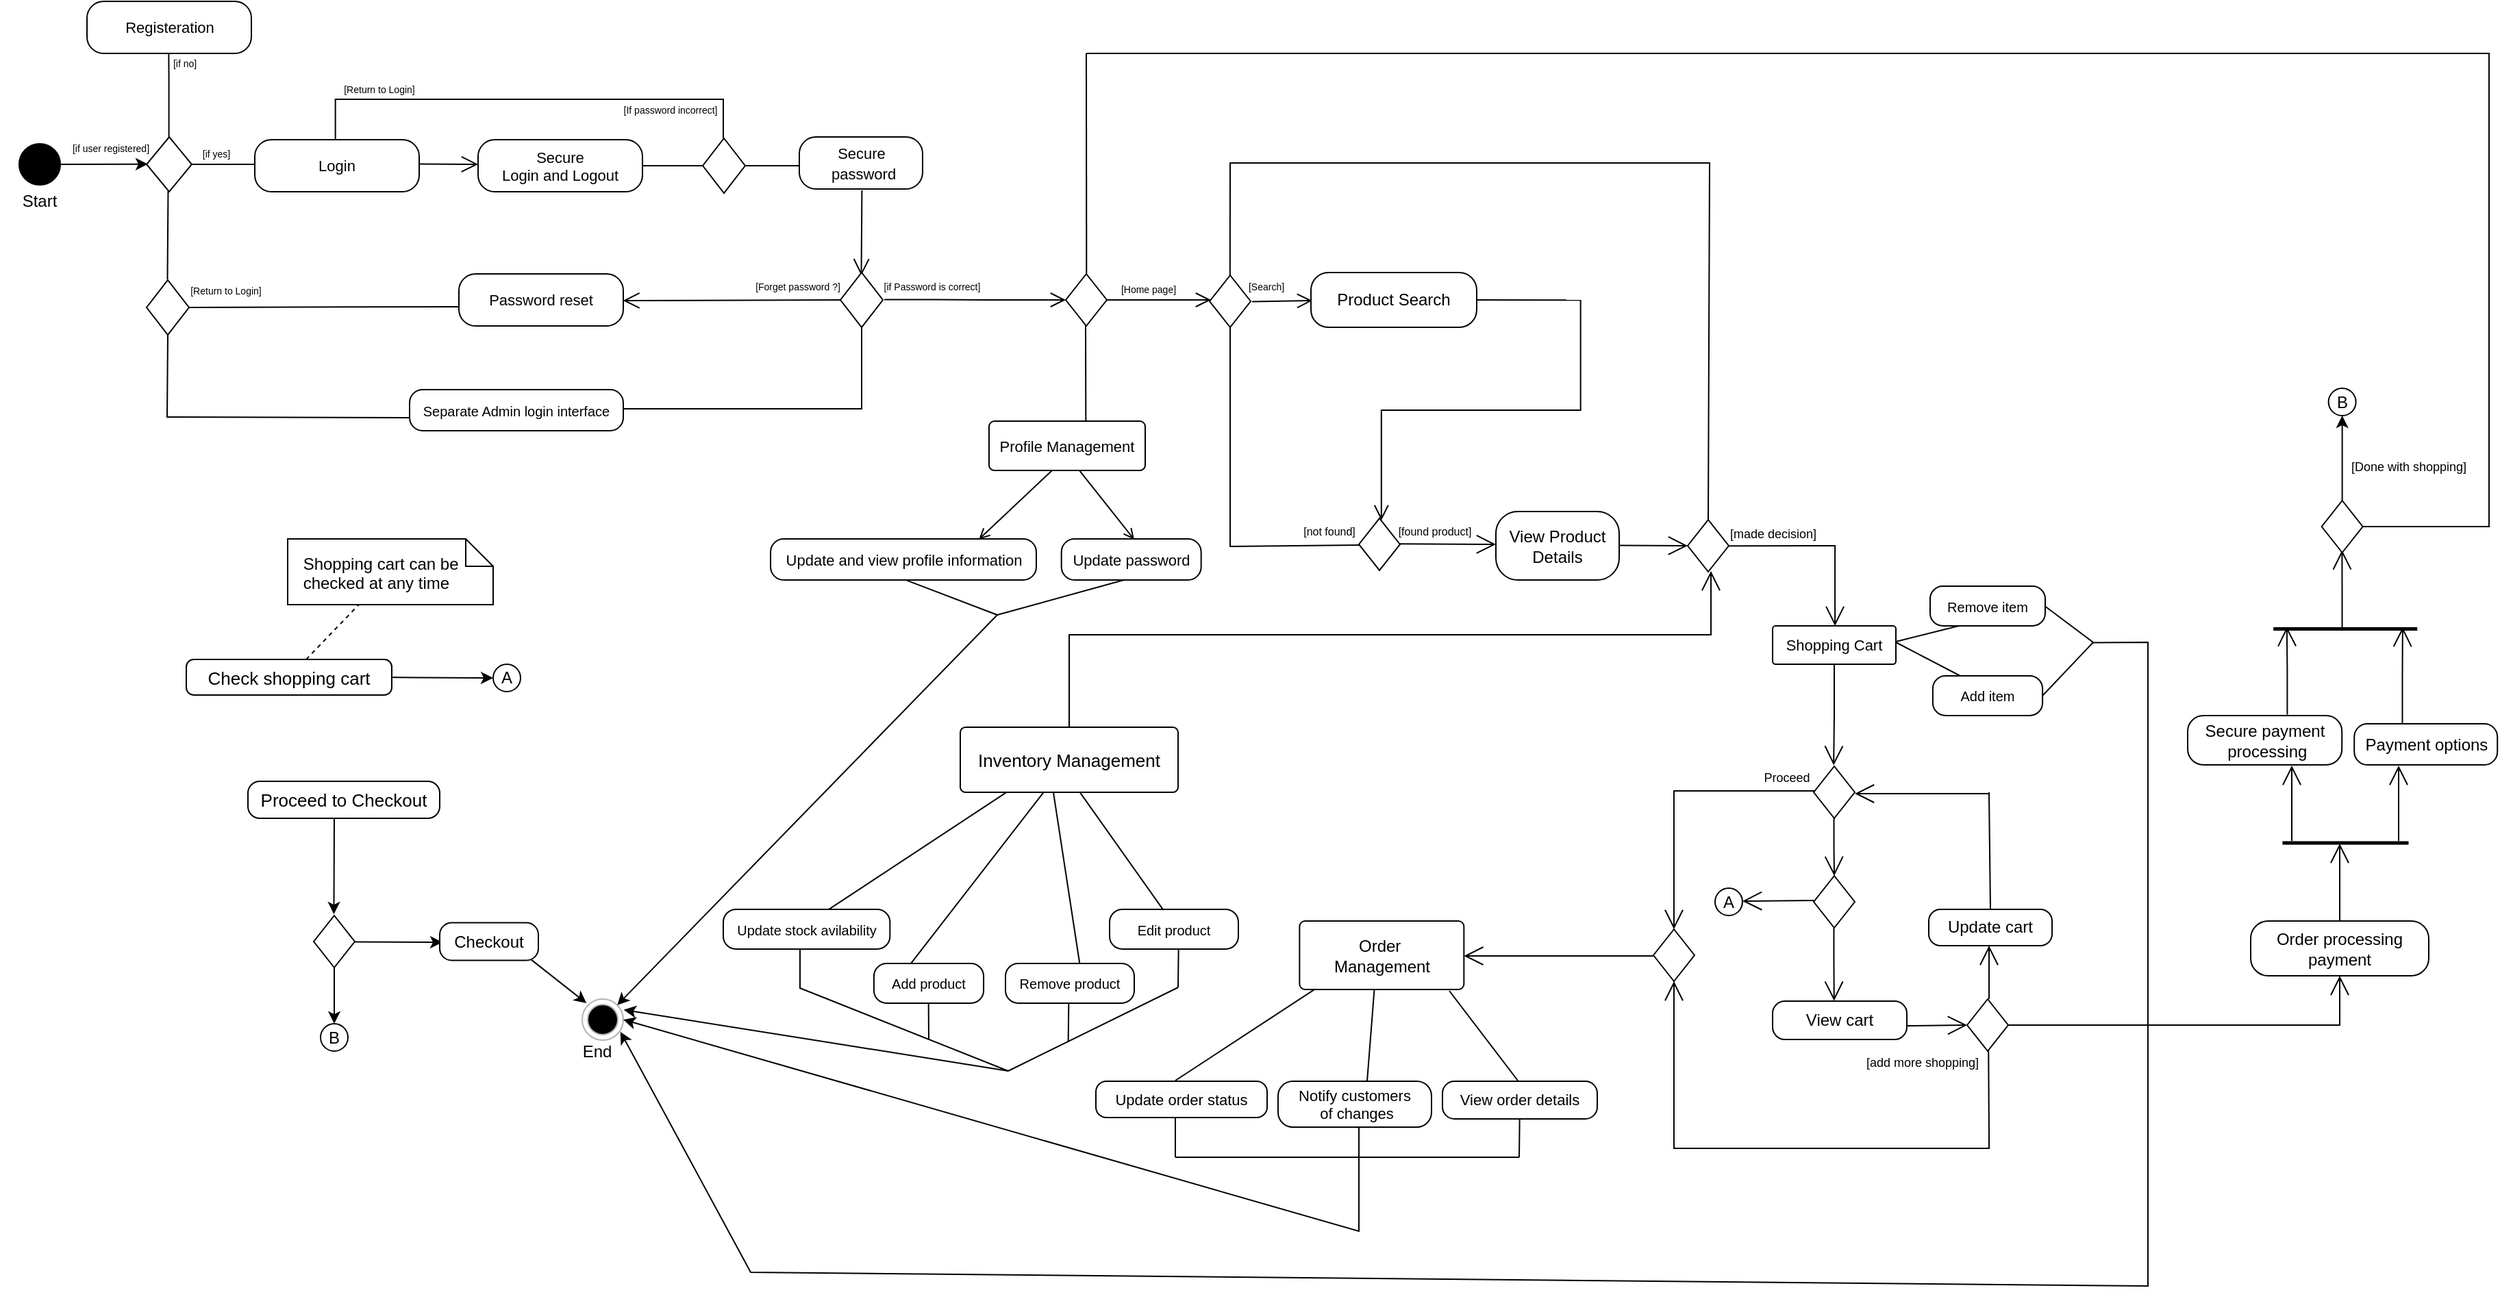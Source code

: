 <mxfile version="24.7.17">
  <diagram name="Page-1" id="H2YJt5V8o-H7i_xh--k0">
    <mxGraphModel dx="3406" dy="1286" grid="1" gridSize="10" guides="1" tooltips="1" connect="1" arrows="1" fold="1" page="0" pageScale="1" pageWidth="850" pageHeight="1100" math="0" shadow="0">
      <root>
        <mxCell id="0" />
        <mxCell id="1" parent="0" />
        <mxCell id="GWZe_AKXVVsgh4Q6ZviH-2" value="" style="edgeStyle=elbowEdgeStyle;html=1;elbow=vertical;verticalAlign=bottom;endArrow=none;rounded=0;labelBackgroundColor=none;endSize=12;endFill=0;entryX=0.015;entryY=0.498;entryDx=0;entryDy=0;entryPerimeter=0;" parent="1" target="GWZe_AKXVVsgh4Q6ZviH-1" edge="1">
          <mxGeometry x="0.981" y="104" relative="1" as="geometry">
            <mxPoint x="-425" y="163" as="targetPoint" />
            <mxPoint x="-469" y="163" as="sourcePoint" />
            <mxPoint x="-14" y="-52" as="offset" />
            <Array as="points">
              <mxPoint x="-449" y="162" />
            </Array>
          </mxGeometry>
        </mxCell>
        <mxCell id="c17SYyF0Zs9dSF2ZK7In-27" value="" style="edgeStyle=elbowEdgeStyle;html=1;elbow=horizontal;verticalAlign=bottom;endArrow=none;rounded=0;labelBackgroundColor=none;endSize=12;endFill=0;" parent="1" edge="1">
          <mxGeometry x="-0.336" y="2" relative="1" as="geometry">
            <mxPoint x="-145.42" y="278" as="targetPoint" />
            <mxPoint x="-145.34" y="350" as="sourcePoint" />
            <mxPoint as="offset" />
            <Array as="points" />
          </mxGeometry>
        </mxCell>
        <mxCell id="c17SYyF0Zs9dSF2ZK7In-15" value="" style="endArrow=none;html=1;rounded=0;" parent="1" edge="1">
          <mxGeometry width="50" height="50" relative="1" as="geometry">
            <mxPoint x="-815.26" y="180.5" as="sourcePoint" />
            <mxPoint x="-815.26" y="245.5" as="targetPoint" />
            <Array as="points">
              <mxPoint x="-815.76" y="245" />
            </Array>
          </mxGeometry>
        </mxCell>
        <mxCell id="c17SYyF0Zs9dSF2ZK7In-10" value="" style="edgeStyle=elbowEdgeStyle;html=1;elbow=horizontal;align=right;verticalAlign=bottom;endArrow=none;rounded=0;labelBackgroundColor=none;startArrow=none;startSize=12;startFill=0;entryX=1;entryY=0.5;entryDx=0;entryDy=0;" parent="1" edge="1">
          <mxGeometry relative="1" as="geometry">
            <mxPoint x="-505" y="339.5" as="targetPoint" />
            <mxPoint x="-309" y="278" as="sourcePoint" />
            <Array as="points">
              <mxPoint x="-309" y="361.5" />
            </Array>
          </mxGeometry>
        </mxCell>
        <mxCell id="bY9uumYXsHetjOn1w0_e-433" value="" style="endArrow=classic;html=1;rounded=0;entryX=0.254;entryY=0.342;entryDx=0;entryDy=0;entryPerimeter=0;" parent="1" edge="1">
          <mxGeometry width="50" height="50" relative="1" as="geometry">
            <mxPoint x="-894" y="161" as="sourcePoint" />
            <mxPoint x="-829.996" y="160.83" as="targetPoint" />
          </mxGeometry>
        </mxCell>
        <mxCell id="bY9uumYXsHetjOn1w0_e-1" value="" style="ellipse;whiteSpace=wrap;html=1;aspect=fixed;strokeColor=default;fillColor=#000000;" parent="1" vertex="1">
          <mxGeometry x="-924" y="146" width="30" height="30" as="geometry" />
        </mxCell>
        <mxCell id="bY9uumYXsHetjOn1w0_e-440" value="&lt;font style=&quot;font-size: 11px;&quot;&gt;Secure&lt;/font&gt;&lt;div style=&quot;font-size: 11px;&quot;&gt;&lt;font style=&quot;font-size: 11px;&quot;&gt;Login and Logout&lt;/font&gt;&lt;/div&gt;" style="rounded=1;whiteSpace=wrap;html=1;arcSize=32;" parent="1" vertex="1">
          <mxGeometry x="-589" y="143" width="120" height="38" as="geometry" />
        </mxCell>
        <mxCell id="bY9uumYXsHetjOn1w0_e-443" value="" style="edgeStyle=elbowEdgeStyle;html=1;elbow=horizontal;verticalAlign=bottom;endArrow=open;rounded=0;labelBackgroundColor=none;endSize=9;endFill=0;" parent="1" edge="1">
          <mxGeometry x="-0.286" y="2" relative="1" as="geometry">
            <mxPoint x="-160" y="260" as="targetPoint" />
            <mxPoint x="-220" y="260" as="sourcePoint" />
            <mxPoint as="offset" />
          </mxGeometry>
        </mxCell>
        <mxCell id="bY9uumYXsHetjOn1w0_e-455" value="&lt;font style=&quot;font-size: 7px;&quot;&gt;[Home page]&lt;/font&gt;" style="edgeStyle=elbowEdgeStyle;html=1;elbow=horizontal;verticalAlign=bottom;endArrow=open;rounded=0;labelBackgroundColor=none;endSize=9;endFill=0;exitX=1;exitY=0.5;exitDx=0;exitDy=0;" parent="1" source="bY9uumYXsHetjOn1w0_e-453" edge="1">
          <mxGeometry x="-0.21" relative="1" as="geometry">
            <mxPoint x="-54" y="260" as="targetPoint" />
            <mxPoint x="-124" y="260" as="sourcePoint" />
            <mxPoint as="offset" />
          </mxGeometry>
        </mxCell>
        <mxCell id="bY9uumYXsHetjOn1w0_e-456" value="&lt;font style=&quot;font-size: 7px;&quot;&gt;[Forget password ?]&lt;/font&gt;" style="text;html=1;align=center;verticalAlign=middle;whiteSpace=wrap;rounded=0;" parent="1" vertex="1">
          <mxGeometry x="-392" y="243" width="73" height="12" as="geometry" />
        </mxCell>
        <mxCell id="bY9uumYXsHetjOn1w0_e-463" value="" style="endArrow=none;html=1;rounded=0;exitX=0.492;exitY=0.054;exitDx=0;exitDy=0;exitPerimeter=0;endFill=0;startArrow=open;startFill=0;startSize=10;" parent="1" source="c17SYyF0Zs9dSF2ZK7In-5" edge="1">
          <mxGeometry width="50" height="50" relative="1" as="geometry">
            <mxPoint x="-309.22" y="237.5" as="sourcePoint" />
            <mxPoint x="-308.79" y="180" as="targetPoint" />
            <Array as="points" />
          </mxGeometry>
        </mxCell>
        <mxCell id="bY9uumYXsHetjOn1w0_e-445" value="&lt;font style=&quot;font-size: 11px;&quot;&gt;Profile Management&lt;/font&gt;" style="rounded=1;whiteSpace=wrap;html=1;arcSize=11;" parent="1" vertex="1">
          <mxGeometry x="-216" y="348.53" width="114" height="36" as="geometry" />
        </mxCell>
        <mxCell id="bY9uumYXsHetjOn1w0_e-468" value="" style="edgeStyle=elbowEdgeStyle;html=1;elbow=vertical;verticalAlign=bottom;endArrow=open;rounded=0;labelBackgroundColor=none;endSize=9;" parent="1" edge="1">
          <mxGeometry x="-0.144" relative="1" as="geometry">
            <mxPoint x="20" y="260" as="targetPoint" />
            <mxPoint x="-24" y="261.22" as="sourcePoint" />
            <mxPoint as="offset" />
          </mxGeometry>
        </mxCell>
        <mxCell id="bY9uumYXsHetjOn1w0_e-469" value="&lt;font style=&quot;font-size: 8px;&quot;&gt;[found product]&lt;/font&gt;" style="text;html=1;align=center;verticalAlign=middle;resizable=1;points=[];autosize=1;strokeColor=none;fillColor=none;movable=1;rotatable=1;deletable=1;editable=1;locked=0;connectable=1;" parent="1" vertex="1">
          <mxGeometry x="80" y="418" width="58" height="19.47" as="geometry" />
        </mxCell>
        <mxCell id="bY9uumYXsHetjOn1w0_e-470" value="" style="edgeStyle=elbowEdgeStyle;html=1;elbow=horizontal;align=right;verticalAlign=bottom;endArrow=none;rounded=0;labelBackgroundColor=none;startArrow=none;startSize=12;startFill=0;entryX=1;entryY=0.5;entryDx=0;entryDy=0;" parent="1" target="c17SYyF0Zs9dSF2ZK7In-69" edge="1">
          <mxGeometry relative="1" as="geometry">
            <mxPoint x="929" y="680" as="targetPoint" />
            <mxPoint x="-145" y="80" as="sourcePoint" />
            <Array as="points">
              <mxPoint x="879" y="310" />
            </Array>
          </mxGeometry>
        </mxCell>
        <mxCell id="bY9uumYXsHetjOn1w0_e-472" value="&lt;font style=&quot;font-size: 8px;&quot;&gt;[not found]&lt;/font&gt;" style="text;html=1;align=center;verticalAlign=middle;resizable=0;points=[];autosize=1;strokeColor=none;fillColor=none;" parent="1" vertex="1">
          <mxGeometry x="2" y="412.73" width="60" height="30" as="geometry" />
        </mxCell>
        <mxCell id="bY9uumYXsHetjOn1w0_e-476" value="" style="endArrow=none;html=1;rounded=0;entryX=0.5;entryY=0;entryDx=0;entryDy=0;" parent="1" target="bY9uumYXsHetjOn1w0_e-486" edge="1">
          <mxGeometry width="50" height="50" relative="1" as="geometry">
            <mxPoint x="-40.09" y="244.0" as="sourcePoint" />
            <mxPoint x="310" y="410" as="targetPoint" />
            <Array as="points">
              <mxPoint x="-40" y="160" />
              <mxPoint x="130" y="160" />
              <mxPoint x="310" y="160" />
            </Array>
          </mxGeometry>
        </mxCell>
        <mxCell id="bY9uumYXsHetjOn1w0_e-477" value="" style="shape=rhombus;html=1;verticalLabelPosition=bottom;verticalAlignment=top;" parent="1" vertex="1">
          <mxGeometry x="54" y="419.47" width="30" height="38" as="geometry" />
        </mxCell>
        <mxCell id="bY9uumYXsHetjOn1w0_e-478" value="" style="edgeStyle=elbowEdgeStyle;html=1;elbow=vertical;verticalAlign=bottom;endArrow=open;rounded=0;labelBackgroundColor=none;endSize=12;entryX=0;entryY=0.5;entryDx=0;entryDy=0;" parent="1" edge="1">
          <mxGeometry x="-0.144" relative="1" as="geometry">
            <mxPoint x="154" y="438.47" as="targetPoint" />
            <mxPoint x="84" y="438.18" as="sourcePoint" />
            <mxPoint as="offset" />
          </mxGeometry>
        </mxCell>
        <mxCell id="bY9uumYXsHetjOn1w0_e-479" value="View Product&lt;div&gt;Details&lt;/div&gt;" style="rounded=1;whiteSpace=wrap;html=1;arcSize=32;" parent="1" vertex="1">
          <mxGeometry x="154" y="414.5" width="90" height="50" as="geometry" />
        </mxCell>
        <mxCell id="bY9uumYXsHetjOn1w0_e-486" value="" style="shape=rhombus;html=1;verticalLabelPosition=bottom;verticalAlignment=top;" parent="1" vertex="1">
          <mxGeometry x="294" y="420.5" width="30" height="38" as="geometry" />
        </mxCell>
        <mxCell id="bY9uumYXsHetjOn1w0_e-487" value="" style="edgeStyle=elbowEdgeStyle;html=1;elbow=vertical;verticalAlign=bottom;endArrow=open;rounded=0;labelBackgroundColor=none;endSize=12;entryX=0;entryY=0.5;entryDx=0;entryDy=0;" parent="1" target="bY9uumYXsHetjOn1w0_e-486" edge="1">
          <mxGeometry x="-0.144" relative="1" as="geometry">
            <mxPoint x="314" y="439.54" as="targetPoint" />
            <mxPoint x="244" y="439.25" as="sourcePoint" />
            <mxPoint as="offset" />
          </mxGeometry>
        </mxCell>
        <mxCell id="bY9uumYXsHetjOn1w0_e-488" value="&lt;font style=&quot;font-size: 9px;&quot;&gt;[made d&lt;span style=&quot;background-color: initial;&quot;&gt;ecision]&lt;/span&gt;&lt;/font&gt;" style="text;html=1;align=center;verticalAlign=middle;resizable=0;points=[];autosize=1;strokeColor=none;fillColor=none;strokeWidth=2;" parent="1" vertex="1">
          <mxGeometry x="311" y="414.5" width="90" height="30" as="geometry" />
        </mxCell>
        <mxCell id="bY9uumYXsHetjOn1w0_e-489" value="" style="edgeStyle=elbowEdgeStyle;html=1;elbow=vertical;verticalAlign=bottom;endArrow=open;rounded=0;labelBackgroundColor=none;endSize=12;entryX=0.395;entryY=-0.031;entryDx=0;entryDy=0;entryPerimeter=0;" parent="1" edge="1">
          <mxGeometry x="-0.144" relative="1" as="geometry">
            <mxPoint x="401.55" y="497.95" as="targetPoint" />
            <mxPoint x="384" y="439.5" as="sourcePoint" />
            <mxPoint as="offset" />
            <Array as="points">
              <mxPoint x="426" y="439.5" />
            </Array>
          </mxGeometry>
        </mxCell>
        <mxCell id="bY9uumYXsHetjOn1w0_e-490" value="&lt;div style=&quot;font-size: 11px;&quot;&gt;&lt;font style=&quot;font-size: 11px;&quot;&gt;Shopping Cart&lt;/font&gt;&lt;/div&gt;" style="rounded=1;whiteSpace=wrap;html=1;arcSize=8;" parent="1" vertex="1">
          <mxGeometry x="356" y="498" width="90" height="28" as="geometry" />
        </mxCell>
        <mxCell id="bY9uumYXsHetjOn1w0_e-492" value="" style="endArrow=none;html=1;rounded=0;" parent="1" edge="1">
          <mxGeometry width="50" height="50" relative="1" as="geometry">
            <mxPoint x="324" y="439.58" as="sourcePoint" />
            <mxPoint x="384" y="439.5" as="targetPoint" />
          </mxGeometry>
        </mxCell>
        <mxCell id="bY9uumYXsHetjOn1w0_e-494" value="" style="edgeStyle=elbowEdgeStyle;html=1;elbow=vertical;verticalAlign=bottom;endArrow=open;rounded=0;labelBackgroundColor=none;endSize=12;entryX=0;entryY=0.5;entryDx=0;entryDy=0;exitX=0.5;exitY=1;exitDx=0;exitDy=0;" parent="1" source="bY9uumYXsHetjOn1w0_e-490" edge="1">
          <mxGeometry x="-0.144" relative="1" as="geometry">
            <mxPoint x="400.58" y="599.79" as="targetPoint" />
            <mxPoint x="400.58" y="549.5" as="sourcePoint" />
            <mxPoint as="offset" />
          </mxGeometry>
        </mxCell>
        <mxCell id="bY9uumYXsHetjOn1w0_e-496" value="" style="edgeStyle=elbowEdgeStyle;html=1;elbow=vertical;verticalAlign=bottom;endArrow=open;rounded=0;labelBackgroundColor=none;endSize=12;" parent="1" edge="1">
          <mxGeometry x="-0.144" relative="1" as="geometry">
            <mxPoint x="416" y="619.71" as="targetPoint" />
            <mxPoint x="514" y="619.5" as="sourcePoint" />
            <mxPoint as="offset" />
            <Array as="points">
              <mxPoint x="494" y="620.5" />
            </Array>
          </mxGeometry>
        </mxCell>
        <mxCell id="bY9uumYXsHetjOn1w0_e-497" value="" style="endArrow=none;html=1;rounded=0;entryX=0.5;entryY=0;entryDx=0;entryDy=0;" parent="1" target="bY9uumYXsHetjOn1w0_e-500" edge="1">
          <mxGeometry width="50" height="50" relative="1" as="geometry">
            <mxPoint x="514" y="620.5" as="sourcePoint" />
            <mxPoint x="474" y="662.5" as="targetPoint" />
          </mxGeometry>
        </mxCell>
        <mxCell id="bY9uumYXsHetjOn1w0_e-498" value="" style="edgeStyle=elbowEdgeStyle;html=1;elbow=vertical;verticalAlign=bottom;endArrow=open;rounded=0;labelBackgroundColor=none;endSize=12;exitX=0.877;exitY=0.956;exitDx=0;exitDy=0;exitPerimeter=0;" parent="1" source="bY9uumYXsHetjOn1w0_e-499" edge="1">
          <mxGeometry x="-0.144" relative="1" as="geometry">
            <mxPoint x="284" y="719.5" as="targetPoint" />
            <mxPoint x="366" y="618.5" as="sourcePoint" />
            <mxPoint as="offset" />
            <Array as="points">
              <mxPoint x="286" y="618.5" />
            </Array>
          </mxGeometry>
        </mxCell>
        <mxCell id="bY9uumYXsHetjOn1w0_e-499" value="&lt;font style=&quot;font-size: 9px;&quot;&gt;Proceed&lt;/font&gt;" style="text;html=1;align=center;verticalAlign=middle;resizable=0;points=[];autosize=1;strokeColor=none;fillColor=none;strokeWidth=2;" parent="1" vertex="1">
          <mxGeometry x="336" y="592.5" width="60" height="30" as="geometry" />
        </mxCell>
        <mxCell id="bY9uumYXsHetjOn1w0_e-500" value="&lt;font style=&quot;font-size: 12px;&quot;&gt;Update&lt;/font&gt;&lt;span style=&quot;background-color: initial;&quot;&gt;&amp;nbsp;cart&lt;/span&gt;" style="rounded=1;whiteSpace=wrap;html=1;arcSize=32;" parent="1" vertex="1">
          <mxGeometry x="470" y="705" width="90" height="26.5" as="geometry" />
        </mxCell>
        <mxCell id="bY9uumYXsHetjOn1w0_e-501" value="" style="edgeStyle=elbowEdgeStyle;html=1;elbow=vertical;verticalAlign=bottom;endArrow=open;rounded=0;labelBackgroundColor=none;endSize=12;" parent="1" edge="1">
          <mxGeometry x="-0.144" relative="1" as="geometry">
            <mxPoint x="401" y="680.5" as="targetPoint" />
            <mxPoint x="400.76" y="638.5" as="sourcePoint" />
            <mxPoint as="offset" />
          </mxGeometry>
        </mxCell>
        <mxCell id="bY9uumYXsHetjOn1w0_e-503" value="" style="shape=rhombus;html=1;verticalLabelPosition=bottom;verticalAlignment=top;" parent="1" vertex="1">
          <mxGeometry x="386" y="680.5" width="30" height="38" as="geometry" />
        </mxCell>
        <mxCell id="bY9uumYXsHetjOn1w0_e-504" value="" style="shape=rhombus;html=1;verticalLabelPosition=bottom;verticalAlignment=top;" parent="1" vertex="1">
          <mxGeometry x="269" y="719.5" width="30" height="38" as="geometry" />
        </mxCell>
        <mxCell id="bY9uumYXsHetjOn1w0_e-507" value="" style="edgeStyle=elbowEdgeStyle;html=1;elbow=vertical;verticalAlign=bottom;endArrow=open;rounded=0;labelBackgroundColor=none;endSize=12;" parent="1" edge="1">
          <mxGeometry x="-0.144" relative="1" as="geometry">
            <mxPoint x="234" y="738.5" as="targetPoint" />
            <mxPoint x="233.937" y="738.382" as="sourcePoint" />
            <mxPoint as="offset" />
            <Array as="points" />
          </mxGeometry>
        </mxCell>
        <mxCell id="bY9uumYXsHetjOn1w0_e-511" value="" style="edgeStyle=elbowEdgeStyle;html=1;elbow=vertical;verticalAlign=bottom;endArrow=open;rounded=0;labelBackgroundColor=none;endSize=12;entryX=1;entryY=0.5;entryDx=0;entryDy=0;" parent="1" target="bY9uumYXsHetjOn1w0_e-606" edge="1">
          <mxGeometry x="-0.144" relative="1" as="geometry">
            <mxPoint x="141" y="739.5" as="targetPoint" />
            <mxPoint x="269" y="738" as="sourcePoint" />
            <mxPoint as="offset" />
            <Array as="points">
              <mxPoint x="249" y="739" />
            </Array>
          </mxGeometry>
        </mxCell>
        <mxCell id="bY9uumYXsHetjOn1w0_e-512" value="" style="edgeStyle=elbowEdgeStyle;html=1;elbow=vertical;verticalAlign=bottom;endArrow=open;rounded=0;labelBackgroundColor=none;endSize=12;" parent="1" edge="1">
          <mxGeometry x="-0.144" relative="1" as="geometry">
            <mxPoint x="514.0" y="731.5" as="targetPoint" />
            <mxPoint x="514" y="770.5" as="sourcePoint" />
            <mxPoint as="offset" />
            <Array as="points" />
          </mxGeometry>
        </mxCell>
        <mxCell id="bY9uumYXsHetjOn1w0_e-513" value="" style="shape=rhombus;html=1;verticalLabelPosition=bottom;verticalAlignment=top;" parent="1" vertex="1">
          <mxGeometry x="498" y="770.5" width="30" height="38" as="geometry" />
        </mxCell>
        <mxCell id="bY9uumYXsHetjOn1w0_e-514" value="" style="endArrow=none;html=1;rounded=0;" parent="1" edge="1">
          <mxGeometry width="50" height="50" relative="1" as="geometry">
            <mxPoint x="514" y="870.5" as="sourcePoint" />
            <mxPoint x="513.6" y="807.5" as="targetPoint" />
          </mxGeometry>
        </mxCell>
        <mxCell id="bY9uumYXsHetjOn1w0_e-515" value="" style="edgeStyle=elbowEdgeStyle;html=1;elbow=vertical;verticalAlign=bottom;endArrow=open;rounded=0;labelBackgroundColor=none;endSize=12;entryX=0.5;entryY=1;entryDx=0;entryDy=0;" parent="1" target="bY9uumYXsHetjOn1w0_e-504" edge="1">
          <mxGeometry x="-0.144" relative="1" as="geometry">
            <mxPoint x="282" y="769.5" as="targetPoint" />
            <mxPoint x="514" y="870.5" as="sourcePoint" />
            <mxPoint as="offset" />
            <Array as="points">
              <mxPoint x="382" y="879.5" />
            </Array>
          </mxGeometry>
        </mxCell>
        <mxCell id="bY9uumYXsHetjOn1w0_e-516" value="A" style="ellipse;whiteSpace=wrap;html=1;aspect=fixed;" parent="1" vertex="1">
          <mxGeometry x="314" y="689.5" width="20" height="20" as="geometry" />
        </mxCell>
        <mxCell id="bY9uumYXsHetjOn1w0_e-517" value="" style="edgeStyle=elbowEdgeStyle;html=1;elbow=vertical;verticalAlign=bottom;endArrow=open;rounded=0;labelBackgroundColor=none;endSize=12;entryX=0.458;entryY=-0.009;entryDx=0;entryDy=0;entryPerimeter=0;" parent="1" target="bY9uumYXsHetjOn1w0_e-518" edge="1">
          <mxGeometry x="-0.144" relative="1" as="geometry">
            <mxPoint x="401" y="765.5" as="targetPoint" />
            <mxPoint x="400.73" y="718.5" as="sourcePoint" />
            <mxPoint as="offset" />
            <Array as="points" />
          </mxGeometry>
        </mxCell>
        <mxCell id="bY9uumYXsHetjOn1w0_e-518" value="View&amp;nbsp;&lt;span style=&quot;background-color: initial;&quot;&gt;cart&lt;/span&gt;" style="rounded=1;whiteSpace=wrap;html=1;arcSize=32;" parent="1" vertex="1">
          <mxGeometry x="356" y="772" width="98" height="28" as="geometry" />
        </mxCell>
        <mxCell id="bY9uumYXsHetjOn1w0_e-519" value="" style="edgeStyle=elbowEdgeStyle;html=1;elbow=vertical;verticalAlign=bottom;endArrow=open;rounded=0;labelBackgroundColor=none;endSize=12;entryX=1;entryY=0.5;entryDx=0;entryDy=0;" parent="1" target="bY9uumYXsHetjOn1w0_e-516" edge="1">
          <mxGeometry x="-0.144" relative="1" as="geometry">
            <mxPoint x="342.19" y="700.5" as="targetPoint" />
            <mxPoint x="386" y="698.5" as="sourcePoint" />
            <mxPoint as="offset" />
            <Array as="points" />
          </mxGeometry>
        </mxCell>
        <mxCell id="bY9uumYXsHetjOn1w0_e-520" value="" style="edgeStyle=elbowEdgeStyle;html=1;elbow=vertical;verticalAlign=bottom;endArrow=open;rounded=0;labelBackgroundColor=none;endSize=12;exitX=1;exitY=0.75;exitDx=0;exitDy=0;" parent="1" edge="1">
          <mxGeometry x="-0.144" relative="1" as="geometry">
            <mxPoint x="498" y="788.95" as="targetPoint" />
            <mxPoint x="454" y="790.04" as="sourcePoint" />
            <mxPoint as="offset" />
            <Array as="points" />
          </mxGeometry>
        </mxCell>
        <mxCell id="bY9uumYXsHetjOn1w0_e-523" value="&lt;font style=&quot;font-size: 9px;&quot;&gt;[add more&amp;nbsp;&lt;span style=&quot;background-color: initial;&quot;&gt;shopping]&lt;/span&gt;&lt;/font&gt;" style="text;html=1;align=center;verticalAlign=middle;resizable=0;points=[];autosize=1;strokeColor=none;fillColor=none;strokeWidth=2;" parent="1" vertex="1">
          <mxGeometry x="410" y="800.5" width="110" height="30" as="geometry" />
        </mxCell>
        <mxCell id="bY9uumYXsHetjOn1w0_e-524" value="" style="edgeStyle=elbowEdgeStyle;html=1;elbow=vertical;verticalAlign=bottom;endArrow=open;rounded=0;labelBackgroundColor=none;endSize=12;entryX=0.5;entryY=1;entryDx=0;entryDy=0;exitX=1;exitY=0.5;exitDx=0;exitDy=0;" parent="1" source="bY9uumYXsHetjOn1w0_e-513" target="bY9uumYXsHetjOn1w0_e-539" edge="1">
          <mxGeometry x="-0.144" relative="1" as="geometry">
            <mxPoint x="673" y="860.5" as="targetPoint" />
            <mxPoint x="530" y="790" as="sourcePoint" />
            <mxPoint as="offset" />
            <Array as="points">
              <mxPoint x="627" y="789.5" />
            </Array>
          </mxGeometry>
        </mxCell>
        <mxCell id="bY9uumYXsHetjOn1w0_e-525" value="&lt;font style=&quot;font-size: 9px;&quot;&gt;[Done with&amp;nbsp;&lt;span style=&quot;background-color: initial;&quot;&gt;shopping]&lt;/span&gt;&lt;/font&gt;" style="text;html=1;align=center;verticalAlign=middle;resizable=0;points=[];autosize=1;strokeColor=none;fillColor=none;strokeWidth=2;" parent="1" vertex="1">
          <mxGeometry x="764.82" y="366" width="110" height="30" as="geometry" />
        </mxCell>
        <mxCell id="bY9uumYXsHetjOn1w0_e-529" value="&lt;font style=&quot;font-size: 7px;&quot;&gt;[Search]&lt;/font&gt;" style="text;html=1;align=center;verticalAlign=middle;resizable=0;points=[];autosize=1;strokeColor=none;fillColor=none;" parent="1" vertex="1">
          <mxGeometry x="-39.33" y="234" width="50" height="30" as="geometry" />
        </mxCell>
        <mxCell id="bY9uumYXsHetjOn1w0_e-537" value="&lt;font style=&quot;font-size: 7px;&quot;&gt;[If password incorrect]&lt;/font&gt;" style="text;html=1;align=center;verticalAlign=middle;whiteSpace=wrap;rounded=0;" parent="1" vertex="1">
          <mxGeometry x="-485" y="111" width="73" height="18" as="geometry" />
        </mxCell>
        <mxCell id="bY9uumYXsHetjOn1w0_e-539" value="Order processing payment" style="rounded=1;whiteSpace=wrap;html=1;arcSize=32;" parent="1" vertex="1">
          <mxGeometry x="705" y="713.5" width="130" height="40" as="geometry" />
        </mxCell>
        <mxCell id="bY9uumYXsHetjOn1w0_e-541" value="" style="edgeStyle=elbowEdgeStyle;html=1;elbow=vertical;verticalAlign=bottom;endArrow=open;rounded=0;labelBackgroundColor=none;endSize=12;exitX=0.5;exitY=0;exitDx=0;exitDy=0;" parent="1" source="bY9uumYXsHetjOn1w0_e-539" edge="1">
          <mxGeometry x="-0.144" relative="1" as="geometry">
            <mxPoint x="770" y="657" as="targetPoint" />
            <mxPoint x="770.52" y="630.5" as="sourcePoint" />
            <mxPoint as="offset" />
            <Array as="points" />
          </mxGeometry>
        </mxCell>
        <mxCell id="bY9uumYXsHetjOn1w0_e-546" value="" style="edgeStyle=elbowEdgeStyle;html=1;elbow=vertical;verticalAlign=bottom;endArrow=open;rounded=0;labelBackgroundColor=none;endSize=12;exitX=0.5;exitY=0;exitDx=0;exitDy=0;" parent="1" source="c17SYyF0Zs9dSF2ZK7In-38" edge="1">
          <mxGeometry x="-0.144" relative="1" as="geometry">
            <mxPoint x="311" y="458" as="targetPoint" />
            <mxPoint x="-120" y="590" as="sourcePoint" />
            <mxPoint as="offset" />
            <Array as="points">
              <mxPoint x="41" y="504.5" />
            </Array>
          </mxGeometry>
        </mxCell>
        <mxCell id="bY9uumYXsHetjOn1w0_e-552" value="" style="edgeStyle=elbowEdgeStyle;html=1;elbow=vertical;verticalAlign=bottom;endArrow=open;rounded=0;labelBackgroundColor=none;endSize=9;" parent="1" edge="1">
          <mxGeometry x="-0.144" relative="1" as="geometry">
            <mxPoint x="70.41" y="421" as="targetPoint" />
            <mxPoint x="215.83" y="260" as="sourcePoint" />
            <mxPoint as="offset" />
          </mxGeometry>
        </mxCell>
        <mxCell id="bY9uumYXsHetjOn1w0_e-554" value="Product&amp;nbsp;&lt;span style=&quot;background-color: initial;&quot;&gt;Search&lt;/span&gt;" style="rounded=1;whiteSpace=wrap;html=1;arcSize=32;" parent="1" vertex="1">
          <mxGeometry x="19" y="240" width="121" height="40" as="geometry" />
        </mxCell>
        <mxCell id="bY9uumYXsHetjOn1w0_e-555" value="" style="endArrow=none;html=1;rounded=0;exitX=1;exitY=0.5;exitDx=0;exitDy=0;" parent="1" source="bY9uumYXsHetjOn1w0_e-554" edge="1">
          <mxGeometry width="50" height="50" relative="1" as="geometry">
            <mxPoint x="146.0" y="260.17" as="sourcePoint" />
            <mxPoint x="216.0" y="260.17" as="targetPoint" />
            <Array as="points" />
          </mxGeometry>
        </mxCell>
        <mxCell id="bY9uumYXsHetjOn1w0_e-556" value="" style="endArrow=none;html=1;rounded=0;" parent="1" edge="1">
          <mxGeometry width="50" height="50" relative="1" as="geometry">
            <mxPoint x="-144.85" y="244.5" as="sourcePoint" />
            <mxPoint x="-145" y="80" as="targetPoint" />
            <Array as="points" />
          </mxGeometry>
        </mxCell>
        <mxCell id="bY9uumYXsHetjOn1w0_e-559" value="" style="endArrow=none;html=1;rounded=0;exitX=0.5;exitY=1;exitDx=0;exitDy=0;" parent="1" source="bY9uumYXsHetjOn1w0_e-466" edge="1">
          <mxGeometry width="50" height="50" relative="1" as="geometry">
            <mxPoint x="-40" y="350" as="sourcePoint" />
            <mxPoint x="54" y="439" as="targetPoint" />
            <Array as="points">
              <mxPoint x="-40" y="440" />
            </Array>
          </mxGeometry>
        </mxCell>
        <mxCell id="bY9uumYXsHetjOn1w0_e-580" value="" style="shape=rhombus;html=1;verticalLabelPosition=bottom;verticalAlignment=top;" parent="1" vertex="1">
          <mxGeometry x="-709" y="709.5" width="30" height="38" as="geometry" />
        </mxCell>
        <mxCell id="bY9uumYXsHetjOn1w0_e-582" value="" style="endArrow=classic;html=1;rounded=0;entryX=0.078;entryY=0.633;entryDx=0;entryDy=0;entryPerimeter=0;" parent="1" edge="1">
          <mxGeometry width="50" height="50" relative="1" as="geometry">
            <mxPoint x="-694" y="639" as="sourcePoint" />
            <mxPoint x="-694.27" y="708.53" as="targetPoint" />
          </mxGeometry>
        </mxCell>
        <mxCell id="bY9uumYXsHetjOn1w0_e-583" value="" style="endArrow=classic;html=1;rounded=0;exitX=1;exitY=0.5;exitDx=0;exitDy=0;exitPerimeter=0;" parent="1" edge="1">
          <mxGeometry width="50" height="50" relative="1" as="geometry">
            <mxPoint x="-679" y="728.7" as="sourcePoint" />
            <mxPoint x="-615" y="729.03" as="targetPoint" />
          </mxGeometry>
        </mxCell>
        <mxCell id="bY9uumYXsHetjOn1w0_e-584" value="Checkout" style="rounded=1;whiteSpace=wrap;html=1;arcSize=32;" parent="1" vertex="1">
          <mxGeometry x="-617" y="714.75" width="72" height="27.5" as="geometry" />
        </mxCell>
        <mxCell id="bY9uumYXsHetjOn1w0_e-588" value="" style="endArrow=classic;html=1;rounded=0;exitX=1;exitY=1;exitDx=0;exitDy=0;" parent="1" edge="1">
          <mxGeometry width="50" height="50" relative="1" as="geometry">
            <mxPoint x="-550.12" y="741.8" as="sourcePoint" />
            <mxPoint x="-509.886" y="773.496" as="targetPoint" />
          </mxGeometry>
        </mxCell>
        <mxCell id="bY9uumYXsHetjOn1w0_e-589" value="" style="ellipse;html=1;shape=endState;fillColor=#000000;strokeColor=#B3B3B3;" parent="1" vertex="1">
          <mxGeometry x="-513" y="770.5" width="30" height="30" as="geometry" />
        </mxCell>
        <mxCell id="bY9uumYXsHetjOn1w0_e-590" value="" style="endArrow=classic;html=1;rounded=0;exitX=0.5;exitY=1;exitDx=0;exitDy=0;" parent="1" source="bY9uumYXsHetjOn1w0_e-580" edge="1">
          <mxGeometry width="50" height="50" relative="1" as="geometry">
            <mxPoint x="-735" y="900.5" as="sourcePoint" />
            <mxPoint x="-694" y="788.5" as="targetPoint" />
          </mxGeometry>
        </mxCell>
        <mxCell id="bY9uumYXsHetjOn1w0_e-592" value="B" style="ellipse;whiteSpace=wrap;html=1;aspect=fixed;" parent="1" vertex="1">
          <mxGeometry x="-704" y="788.5" width="20" height="20" as="geometry" />
        </mxCell>
        <mxCell id="bY9uumYXsHetjOn1w0_e-595" style="edgeStyle=orthogonalEdgeStyle;rounded=0;orthogonalLoop=1;jettySize=auto;html=1;" parent="1" target="bY9uumYXsHetjOn1w0_e-596" edge="1">
          <mxGeometry relative="1" as="geometry">
            <mxPoint x="-582" y="540.74" as="targetPoint" />
            <mxPoint x="-692" y="535.24" as="sourcePoint" />
            <Array as="points" />
          </mxGeometry>
        </mxCell>
        <mxCell id="bY9uumYXsHetjOn1w0_e-593" value="&lt;font style=&quot;text-wrap: nowrap; font-size: 13px;&quot;&gt;Check&amp;nbsp;&lt;/font&gt;&lt;span style=&quot;font-size: 13px; text-wrap: nowrap; background-color: initial;&quot;&gt;shopping cart&lt;/span&gt;" style="rounded=1;whiteSpace=wrap;html=1;arcSize=21;" parent="1" vertex="1">
          <mxGeometry x="-802" y="522.5" width="150" height="26" as="geometry" />
        </mxCell>
        <mxCell id="bY9uumYXsHetjOn1w0_e-596" value="A" style="ellipse;whiteSpace=wrap;html=1;aspect=fixed;" parent="1" vertex="1">
          <mxGeometry x="-578" y="526" width="20" height="20" as="geometry" />
        </mxCell>
        <mxCell id="bY9uumYXsHetjOn1w0_e-598" value="" style="endArrow=none;dashed=1;html=1;rounded=0;" parent="1" source="bY9uumYXsHetjOn1w0_e-597" edge="1">
          <mxGeometry width="50" height="50" relative="1" as="geometry">
            <mxPoint x="-677" y="529" as="sourcePoint" />
            <mxPoint x="-702" y="474" as="targetPoint" />
          </mxGeometry>
        </mxCell>
        <mxCell id="bY9uumYXsHetjOn1w0_e-606" value="&lt;font style=&quot;font-size: 12px;&quot;&gt;Order&amp;nbsp;&lt;/font&gt;&lt;div&gt;&lt;font style=&quot;font-size: 12px;&quot;&gt;Management&lt;/font&gt;&lt;/div&gt;" style="rounded=1;whiteSpace=wrap;html=1;arcSize=8;" parent="1" vertex="1">
          <mxGeometry x="10.67" y="713.5" width="120" height="50" as="geometry" />
        </mxCell>
        <mxCell id="bY9uumYXsHetjOn1w0_e-611" value="" style="edgeStyle=elbowEdgeStyle;html=1;elbow=horizontal;verticalAlign=bottom;endArrow=none;rounded=0;labelBackgroundColor=none;endSize=12;endFill=0;" parent="1" edge="1">
          <mxGeometry x="-0.336" y="2" relative="1" as="geometry">
            <mxPoint x="-693" y="113.5" as="targetPoint" />
            <mxPoint x="-410" y="142" as="sourcePoint" />
            <mxPoint as="offset" />
            <Array as="points">
              <mxPoint x="-410" y="145" />
            </Array>
          </mxGeometry>
        </mxCell>
        <mxCell id="bY9uumYXsHetjOn1w0_e-623" value="" style="endArrow=none;dashed=1;html=1;rounded=0;" parent="1" source="bY9uumYXsHetjOn1w0_e-593" target="bY9uumYXsHetjOn1w0_e-597" edge="1">
          <mxGeometry width="50" height="50" relative="1" as="geometry">
            <mxPoint x="-702" y="513" as="sourcePoint" />
            <mxPoint x="-702" y="474" as="targetPoint" />
          </mxGeometry>
        </mxCell>
        <mxCell id="bY9uumYXsHetjOn1w0_e-597" value="" style="shape=note2;boundedLbl=1;whiteSpace=wrap;html=1;size=20;verticalAlign=top;align=center;" parent="1" vertex="1">
          <mxGeometry x="-728" y="434.5" width="150" height="48" as="geometry" />
        </mxCell>
        <mxCell id="bY9uumYXsHetjOn1w0_e-629" value="" style="endArrow=none;html=1;rounded=0;entryX=0.626;entryY=0.02;entryDx=0;entryDy=0;entryPerimeter=0;endFill=0;exitX=0.226;exitY=0.97;exitDx=0;exitDy=0;exitPerimeter=0;" parent="1" source="c17SYyF0Zs9dSF2ZK7In-38" target="bY9uumYXsHetjOn1w0_e-651" edge="1">
          <mxGeometry width="50" height="50" relative="1" as="geometry">
            <mxPoint x="-243" y="655.98" as="sourcePoint" />
            <mxPoint x="-186" y="655.496" as="targetPoint" />
          </mxGeometry>
        </mxCell>
        <mxCell id="bY9uumYXsHetjOn1w0_e-630" value="" style="endArrow=none;html=1;rounded=0;" parent="1" edge="1">
          <mxGeometry width="50" height="50" relative="1" as="geometry">
            <mxPoint x="120" y="764.5" as="sourcePoint" />
            <mxPoint x="170" y="830" as="targetPoint" />
          </mxGeometry>
        </mxCell>
        <mxCell id="bY9uumYXsHetjOn1w0_e-634" value="" style="endArrow=none;html=1;rounded=0;exitX=0.455;exitY=0.996;exitDx=0;exitDy=0;exitPerimeter=0;" parent="1" source="bY9uumYXsHetjOn1w0_e-606" edge="1">
          <mxGeometry width="50" height="50" relative="1" as="geometry">
            <mxPoint x="60" y="772.5" as="sourcePoint" />
            <mxPoint x="60" y="830.5" as="targetPoint" />
          </mxGeometry>
        </mxCell>
        <mxCell id="bY9uumYXsHetjOn1w0_e-637" value="" style="endArrow=none;html=1;rounded=0;entryX=0.093;entryY=0.996;entryDx=0;entryDy=0;entryPerimeter=0;" parent="1" target="bY9uumYXsHetjOn1w0_e-606" edge="1">
          <mxGeometry width="50" height="50" relative="1" as="geometry">
            <mxPoint x="-80" y="830" as="sourcePoint" />
            <mxPoint x="-11" y="789.21" as="targetPoint" />
          </mxGeometry>
        </mxCell>
        <mxCell id="bY9uumYXsHetjOn1w0_e-638" value="&lt;font style=&quot;font-size: 11px;&quot;&gt;Notify customers&lt;/font&gt;&lt;div style=&quot;font-size: 11px;&quot;&gt;&lt;font style=&quot;font-size: 11px;&quot;&gt;&amp;nbsp;of changes&lt;/font&gt;&lt;/div&gt;" style="rounded=1;whiteSpace=wrap;html=1;arcSize=32;" parent="1" vertex="1">
          <mxGeometry x="-5" y="830.5" width="112" height="33.5" as="geometry" />
        </mxCell>
        <mxCell id="bY9uumYXsHetjOn1w0_e-648" value="" style="endArrow=none;html=1;rounded=0;entryX=0.578;entryY=0.039;entryDx=0;entryDy=0;entryPerimeter=0;exitX=0.426;exitY=0.97;exitDx=0;exitDy=0;exitPerimeter=0;" parent="1" source="c17SYyF0Zs9dSF2ZK7In-38" target="bY9uumYXsHetjOn1w0_e-646" edge="1">
          <mxGeometry width="50" height="50" relative="1" as="geometry">
            <mxPoint x="-60" y="685" as="sourcePoint" />
            <mxPoint x="-19" y="699.5" as="targetPoint" />
          </mxGeometry>
        </mxCell>
        <mxCell id="bY9uumYXsHetjOn1w0_e-646" value="&lt;span style=&quot;font-size: 10px;&quot;&gt;Remove&lt;/span&gt;&lt;span style=&quot;background-color: initial; font-size: 10px;&quot;&gt;&amp;nbsp;product&lt;/span&gt;" style="rounded=1;whiteSpace=wrap;html=1;arcSize=32;" parent="1" vertex="1">
          <mxGeometry x="-204" y="744.5" width="94" height="29" as="geometry" />
        </mxCell>
        <mxCell id="bY9uumYXsHetjOn1w0_e-649" value="" style="endArrow=none;html=1;rounded=0;entryX=0.321;entryY=0.06;entryDx=0;entryDy=0;entryPerimeter=0;exitX=0.383;exitY=0.998;exitDx=0;exitDy=0;exitPerimeter=0;" parent="1" source="c17SYyF0Zs9dSF2ZK7In-38" target="bY9uumYXsHetjOn1w0_e-643" edge="1">
          <mxGeometry width="50" height="50" relative="1" as="geometry">
            <mxPoint x="-145.36" y="749.5" as="sourcePoint" />
            <mxPoint x="-145" y="785.5" as="targetPoint" />
          </mxGeometry>
        </mxCell>
        <mxCell id="bY9uumYXsHetjOn1w0_e-651" value="&lt;span style=&quot;font-size: 10px;&quot;&gt;Update stock avilability&lt;/span&gt;" style="rounded=1;whiteSpace=wrap;html=1;arcSize=32;" parent="1" vertex="1">
          <mxGeometry x="-410" y="705" width="121.67" height="29" as="geometry" />
        </mxCell>
        <mxCell id="bY9uumYXsHetjOn1w0_e-655" value="Start" style="text;html=1;align=center;verticalAlign=middle;whiteSpace=wrap;rounded=0;" parent="1" vertex="1">
          <mxGeometry x="-938" y="182.5" width="58" height="10" as="geometry" />
        </mxCell>
        <mxCell id="bY9uumYXsHetjOn1w0_e-656" value="End" style="text;html=1;align=center;verticalAlign=middle;whiteSpace=wrap;rounded=0;" parent="1" vertex="1">
          <mxGeometry x="-531" y="803.5" width="58" height="10" as="geometry" />
        </mxCell>
        <mxCell id="c17SYyF0Zs9dSF2ZK7In-1" value="&lt;font style=&quot;text-wrap: nowrap; font-size: 13px;&quot;&gt;Proceed to&amp;nbsp;&lt;/font&gt;&lt;span style=&quot;font-size: 13px; text-wrap: nowrap; background-color: initial;&quot;&gt;Checkout&lt;/span&gt;" style="rounded=1;whiteSpace=wrap;html=1;arcSize=32;" parent="1" vertex="1">
          <mxGeometry x="-757" y="611.5" width="140" height="27" as="geometry" />
        </mxCell>
        <mxCell id="c17SYyF0Zs9dSF2ZK7In-3" value="" style="edgeStyle=elbowEdgeStyle;html=1;elbow=vertical;verticalAlign=bottom;endArrow=none;rounded=0;labelBackgroundColor=none;endSize=12;endFill=0;exitX=1;exitY=0.5;exitDx=0;exitDy=0;" parent="1" source="GWZe_AKXVVsgh4Q6ZviH-1" edge="1">
          <mxGeometry x="0.981" y="104" relative="1" as="geometry">
            <mxPoint x="-349" y="162" as="targetPoint" />
            <mxPoint x="-389" y="161" as="sourcePoint" />
            <mxPoint x="-14" y="-52" as="offset" />
          </mxGeometry>
        </mxCell>
        <mxCell id="c17SYyF0Zs9dSF2ZK7In-4" value="&lt;font style=&quot;font-size: 11px;&quot;&gt;Secure&lt;/font&gt;&lt;div&gt;&lt;font style=&quot;font-size: 11px;&quot;&gt;&amp;nbsp;password&lt;/font&gt;&lt;/div&gt;" style="rounded=1;whiteSpace=wrap;html=1;arcSize=32;" parent="1" vertex="1">
          <mxGeometry x="-354.5" y="141" width="90" height="38" as="geometry" />
        </mxCell>
        <mxCell id="c17SYyF0Zs9dSF2ZK7In-5" value="" style="shape=rhombus;html=1;verticalLabelPosition=bottom;verticalAlignment=top;" parent="1" vertex="1">
          <mxGeometry x="-324.5" y="240" width="31" height="40" as="geometry" />
        </mxCell>
        <mxCell id="c17SYyF0Zs9dSF2ZK7In-6" value="&lt;font style=&quot;font-size: 11px;&quot;&gt;Password reset&lt;/font&gt;" style="rounded=1;whiteSpace=wrap;html=1;arcSize=32;" parent="1" vertex="1">
          <mxGeometry x="-603" y="241" width="120" height="38" as="geometry" />
        </mxCell>
        <mxCell id="c17SYyF0Zs9dSF2ZK7In-8" value="&lt;font style=&quot;font-size: 7px;&quot;&gt;[Return to Login]&lt;/font&gt;" style="text;html=1;align=center;verticalAlign=middle;whiteSpace=wrap;rounded=0;" parent="1" vertex="1">
          <mxGeometry x="-689" y="99" width="56" height="12" as="geometry" />
        </mxCell>
        <mxCell id="c17SYyF0Zs9dSF2ZK7In-9" value="&lt;font style=&quot;font-size: 10px;&quot;&gt;Separate Admin login interface&lt;/font&gt;" style="rounded=1;whiteSpace=wrap;html=1;arcSize=32;" parent="1" vertex="1">
          <mxGeometry x="-639" y="325.5" width="156" height="30" as="geometry" />
        </mxCell>
        <mxCell id="c17SYyF0Zs9dSF2ZK7In-11" value="" style="shape=rhombus;html=1;verticalLabelPosition=bottom;verticalAlignment=top;" parent="1" vertex="1">
          <mxGeometry x="-831" y="245.5" width="31" height="40" as="geometry" />
        </mxCell>
        <mxCell id="c17SYyF0Zs9dSF2ZK7In-13" value="" style="endArrow=none;html=1;rounded=0;" parent="1" source="c17SYyF0Zs9dSF2ZK7In-11" edge="1">
          <mxGeometry width="50" height="50" relative="1" as="geometry">
            <mxPoint x="-795" y="265.5" as="sourcePoint" />
            <mxPoint x="-603" y="265" as="targetPoint" />
            <Array as="points">
              <mxPoint x="-725" y="265.24" />
            </Array>
          </mxGeometry>
        </mxCell>
        <mxCell id="c17SYyF0Zs9dSF2ZK7In-16" value="" style="endArrow=none;html=1;rounded=0;" parent="1" edge="1">
          <mxGeometry width="50" height="50" relative="1" as="geometry">
            <mxPoint x="-815.5" y="285.5" as="sourcePoint" />
            <mxPoint x="-639" y="346" as="targetPoint" />
            <Array as="points">
              <mxPoint x="-816" y="345.5" />
            </Array>
          </mxGeometry>
        </mxCell>
        <mxCell id="c17SYyF0Zs9dSF2ZK7In-20" value="" style="edgeStyle=elbowEdgeStyle;html=1;elbow=horizontal;verticalAlign=bottom;endArrow=none;rounded=0;labelBackgroundColor=none;endSize=9;exitX=1;exitY=0.5;exitDx=0;exitDy=0;endFill=0;strokeWidth=1;startSize=6;jumpSize=6;entryX=0;entryY=0.5;entryDx=0;entryDy=0;" parent="1" edge="1">
          <mxGeometry x="-0.286" y="2" relative="1" as="geometry">
            <mxPoint x="-218.96" y="260" as="targetPoint" />
            <mxPoint x="-292.5" y="259.74" as="sourcePoint" />
            <mxPoint as="offset" />
          </mxGeometry>
        </mxCell>
        <mxCell id="c17SYyF0Zs9dSF2ZK7In-21" value="&lt;font style=&quot;font-size: 7px;&quot;&gt;[if Password is correct]&lt;/font&gt;" style="text;html=1;align=center;verticalAlign=middle;whiteSpace=wrap;rounded=0;" parent="1" vertex="1">
          <mxGeometry x="-295" y="240" width="75" height="18" as="geometry" />
        </mxCell>
        <mxCell id="c17SYyF0Zs9dSF2ZK7In-28" value="" style="endArrow=open;html=1;rounded=0;endFill=0;" parent="1" edge="1">
          <mxGeometry width="50" height="50" relative="1" as="geometry">
            <mxPoint x="-150" y="384.53" as="sourcePoint" />
            <mxPoint x="-110" y="435" as="targetPoint" />
          </mxGeometry>
        </mxCell>
        <mxCell id="c17SYyF0Zs9dSF2ZK7In-29" value="" style="endArrow=open;html=1;rounded=0;endFill=0;entryX=0.784;entryY=0.011;entryDx=0;entryDy=0;entryPerimeter=0;" parent="1" target="c17SYyF0Zs9dSF2ZK7In-31" edge="1">
          <mxGeometry width="50" height="50" relative="1" as="geometry">
            <mxPoint x="-170" y="384.53" as="sourcePoint" />
            <mxPoint x="-210" y="430" as="targetPoint" />
          </mxGeometry>
        </mxCell>
        <mxCell id="c17SYyF0Zs9dSF2ZK7In-37" value="&lt;span style=&quot;font-family: Helvetica; font-size: 12px; font-style: normal; font-variant-ligatures: normal; font-variant-caps: normal; font-weight: 400; letter-spacing: normal; orphans: 2; text-align: center; text-indent: 0px; text-transform: none; widows: 2; word-spacing: 0px; -webkit-text-stroke-width: 0px; white-space: normal; text-decoration-thickness: initial; text-decoration-style: initial; text-decoration-color: initial; float: none; display: inline !important;&quot;&gt;&amp;nbsp;Shopping cart can be&amp;nbsp;&lt;/span&gt;&lt;div&gt;&lt;span style=&quot;font-family: Helvetica; font-size: 12px; font-style: normal; font-variant-ligatures: normal; font-variant-caps: normal; font-weight: 400; letter-spacing: normal; orphans: 2; text-align: center; text-indent: 0px; text-transform: none; widows: 2; word-spacing: 0px; -webkit-text-stroke-width: 0px; white-space: normal; text-decoration-thickness: initial; text-decoration-style: initial; text-decoration-color: initial; float: none; display: inline !important;&quot;&gt;&amp;nbsp;checked at any time&lt;/span&gt;&lt;/div&gt;" style="text;whiteSpace=wrap;html=1;fillColor=none;fontColor=default;labelBackgroundColor=none;" parent="1" vertex="1">
          <mxGeometry x="-722" y="438.5" width="130" height="40" as="geometry" />
        </mxCell>
        <mxCell id="c17SYyF0Zs9dSF2ZK7In-38" value="&lt;span style=&quot;background-color: rgb(251, 251, 251);&quot;&gt;&lt;font style=&quot;font-size: 13px;&quot;&gt;Inventory Management&lt;/font&gt;&lt;/span&gt;" style="rounded=1;whiteSpace=wrap;html=1;arcSize=8;" parent="1" vertex="1">
          <mxGeometry x="-237" y="572" width="159" height="47.5" as="geometry" />
        </mxCell>
        <mxCell id="bY9uumYXsHetjOn1w0_e-643" value="&lt;font style=&quot;font-size: 10px;&quot;&gt;Add product&lt;/font&gt;" style="rounded=1;whiteSpace=wrap;html=1;arcSize=32;" parent="1" vertex="1">
          <mxGeometry x="-300.05" y="744.5" width="80.09" height="29" as="geometry" />
        </mxCell>
        <mxCell id="c17SYyF0Zs9dSF2ZK7In-40" value="&lt;span style=&quot;font-size: 10px;&quot;&gt;Edit&lt;/span&gt;&lt;span style=&quot;background-color: initial; font-size: 10px;&quot;&gt;&amp;nbsp;product&lt;/span&gt;" style="rounded=1;whiteSpace=wrap;html=1;arcSize=32;" parent="1" vertex="1">
          <mxGeometry x="-128" y="705" width="94" height="29" as="geometry" />
        </mxCell>
        <mxCell id="c17SYyF0Zs9dSF2ZK7In-41" value="" style="endArrow=none;html=1;rounded=0;entryX=0.418;entryY=0.02;entryDx=0;entryDy=0;exitX=0.549;exitY=0.998;exitDx=0;exitDy=0;exitPerimeter=0;entryPerimeter=0;" parent="1" source="c17SYyF0Zs9dSF2ZK7In-38" target="c17SYyF0Zs9dSF2ZK7In-40" edge="1">
          <mxGeometry width="50" height="50" relative="1" as="geometry">
            <mxPoint x="-114" y="619" as="sourcePoint" />
            <mxPoint x="-72.63" y="821.87" as="targetPoint" />
          </mxGeometry>
        </mxCell>
        <mxCell id="bY9uumYXsHetjOn1w0_e-493" value="" style="shape=rhombus;html=1;verticalLabelPosition=bottom;verticalAlignment=top;" parent="1" vertex="1">
          <mxGeometry x="386" y="600.5" width="30" height="38" as="geometry" />
        </mxCell>
        <mxCell id="c17SYyF0Zs9dSF2ZK7In-43" value="&lt;span style=&quot;background-color: rgb(251, 251, 251);&quot;&gt;&lt;font style=&quot;font-size: 11px;&quot;&gt;View order details&lt;/font&gt;&lt;/span&gt;" style="rounded=1;whiteSpace=wrap;html=1;arcSize=32;" parent="1" vertex="1">
          <mxGeometry x="115" y="830.5" width="113" height="27.5" as="geometry" />
        </mxCell>
        <mxCell id="c17SYyF0Zs9dSF2ZK7In-44" value="&lt;span style=&quot;background-color: rgb(251, 251, 251);&quot;&gt;&lt;font style=&quot;font-size: 11px;&quot;&gt;Update order status&lt;/font&gt;&lt;/span&gt;" style="rounded=1;whiteSpace=wrap;html=1;arcSize=29;" parent="1" vertex="1">
          <mxGeometry x="-138" y="830.5" width="125" height="26.5" as="geometry" />
        </mxCell>
        <mxCell id="c17SYyF0Zs9dSF2ZK7In-45" value="" style="endArrow=none;html=1;rounded=0;entryX=0.626;entryY=0.02;entryDx=0;entryDy=0;entryPerimeter=0;endFill=0;exitX=0.25;exitY=0;exitDx=0;exitDy=0;" parent="1" source="c17SYyF0Zs9dSF2ZK7In-48" edge="1">
          <mxGeometry width="50" height="50" relative="1" as="geometry">
            <mxPoint x="503" y="542" as="sourcePoint" />
            <mxPoint x="446" y="510" as="targetPoint" />
          </mxGeometry>
        </mxCell>
        <mxCell id="c17SYyF0Zs9dSF2ZK7In-46" value="&lt;span style=&quot;font-size: 10px;&quot;&gt;Remove&lt;/span&gt;&lt;span style=&quot;background-color: initial; font-size: 10px;&quot;&gt;&amp;nbsp;item&lt;/span&gt;" style="rounded=1;whiteSpace=wrap;html=1;arcSize=32;" parent="1" vertex="1">
          <mxGeometry x="470.99" y="469" width="84.01" height="29" as="geometry" />
        </mxCell>
        <mxCell id="c17SYyF0Zs9dSF2ZK7In-47" value="" style="endArrow=none;html=1;rounded=0;exitX=0.25;exitY=1;exitDx=0;exitDy=0;startArrow=none;startFill=0;" parent="1" source="c17SYyF0Zs9dSF2ZK7In-46" edge="1">
          <mxGeometry width="50" height="50" relative="1" as="geometry">
            <mxPoint x="546.34" y="448.5" as="sourcePoint" />
            <mxPoint x="446" y="509.5" as="targetPoint" />
          </mxGeometry>
        </mxCell>
        <mxCell id="c17SYyF0Zs9dSF2ZK7In-48" value="&lt;font style=&quot;font-size: 10px;&quot;&gt;Add item&lt;/font&gt;" style="rounded=1;whiteSpace=wrap;html=1;arcSize=32;" parent="1" vertex="1">
          <mxGeometry x="472.95" y="534.5" width="80.09" height="29" as="geometry" />
        </mxCell>
        <mxCell id="c17SYyF0Zs9dSF2ZK7In-56" value="" style="shape=rect;html=1;fillColor=strokeColor;verticalLabelPosition=bottom;verticalAlignment=top;strokeWidth=0;perimeterSpacing=0;" parent="1" vertex="1">
          <mxGeometry x="728" y="655" width="92" height="2.5" as="geometry" />
        </mxCell>
        <mxCell id="c17SYyF0Zs9dSF2ZK7In-57" value="" style="edgeStyle=elbowEdgeStyle;html=1;elbow=vertical;verticalAlign=bottom;endArrow=open;rounded=0;labelBackgroundColor=none;endSize=12;" parent="1" edge="1">
          <mxGeometry x="-0.144" relative="1" as="geometry">
            <mxPoint x="813" y="600" as="targetPoint" />
            <mxPoint x="813.0" y="655" as="sourcePoint" />
            <mxPoint as="offset" />
            <Array as="points" />
          </mxGeometry>
        </mxCell>
        <mxCell id="c17SYyF0Zs9dSF2ZK7In-59" value="" style="edgeStyle=elbowEdgeStyle;html=1;elbow=vertical;verticalAlign=bottom;endArrow=open;rounded=0;labelBackgroundColor=none;endSize=12;" parent="1" edge="1">
          <mxGeometry x="-0.144" relative="1" as="geometry">
            <mxPoint x="735" y="600" as="targetPoint" />
            <mxPoint x="735.0" y="655" as="sourcePoint" />
            <mxPoint as="offset" />
            <Array as="points" />
          </mxGeometry>
        </mxCell>
        <mxCell id="c17SYyF0Zs9dSF2ZK7In-60" value="" style="shape=rect;html=1;fillColor=strokeColor;verticalLabelPosition=bottom;verticalAlignment=top;strokeWidth=0;perimeterSpacing=0;" parent="1" vertex="1">
          <mxGeometry x="721.32" y="498.73" width="105" height="2.5" as="geometry" />
        </mxCell>
        <mxCell id="c17SYyF0Zs9dSF2ZK7In-61" value="" style="edgeStyle=elbowEdgeStyle;html=1;elbow=vertical;verticalAlign=bottom;endArrow=open;rounded=0;labelBackgroundColor=none;endSize=12;entryX=0.901;entryY=0.129;entryDx=0;entryDy=0;entryPerimeter=0;exitX=0.25;exitY=0;exitDx=0;exitDy=0;" parent="1" target="c17SYyF0Zs9dSF2ZK7In-60" edge="1">
          <mxGeometry x="-0.144" relative="1" as="geometry">
            <mxPoint x="816.39" y="498.73" as="targetPoint" />
            <mxPoint x="815.735" y="569.5" as="sourcePoint" />
            <mxPoint as="offset" />
            <Array as="points" />
          </mxGeometry>
        </mxCell>
        <mxCell id="c17SYyF0Zs9dSF2ZK7In-62" value="" style="edgeStyle=elbowEdgeStyle;html=1;elbow=vertical;verticalAlign=bottom;endArrow=open;rounded=0;labelBackgroundColor=none;endSize=12;entryX=0.458;entryY=-0.009;entryDx=0;entryDy=0;entryPerimeter=0;" parent="1" edge="1">
          <mxGeometry x="-0.144" relative="1" as="geometry">
            <mxPoint x="731.39" y="498.73" as="targetPoint" />
            <mxPoint x="731.71" y="562.73" as="sourcePoint" />
            <mxPoint as="offset" />
            <Array as="points" />
          </mxGeometry>
        </mxCell>
        <mxCell id="c17SYyF0Zs9dSF2ZK7In-63" value="" style="edgeStyle=elbowEdgeStyle;html=1;elbow=vertical;verticalAlign=bottom;endArrow=open;rounded=0;labelBackgroundColor=none;endSize=12;" parent="1" edge="1">
          <mxGeometry x="-0.144" relative="1" as="geometry">
            <mxPoint x="771.71" y="442.73" as="targetPoint" />
            <mxPoint x="771.76" y="501.23" as="sourcePoint" />
            <mxPoint as="offset" />
            <Array as="points" />
          </mxGeometry>
        </mxCell>
        <mxCell id="bY9uumYXsHetjOn1w0_e-453" value="" style="shape=rhombus;html=1;verticalLabelPosition=bottom;verticalAlignment=top;" parent="1" vertex="1">
          <mxGeometry x="-160" y="241" width="30" height="38" as="geometry" />
        </mxCell>
        <mxCell id="bY9uumYXsHetjOn1w0_e-466" value="" style="shape=rhombus;html=1;verticalLabelPosition=bottom;verticalAlignment=top;" parent="1" vertex="1">
          <mxGeometry x="-55" y="242" width="30" height="38" as="geometry" />
        </mxCell>
        <mxCell id="bY9uumYXsHetjOn1w0_e-526" value="B" style="ellipse;whiteSpace=wrap;html=1;aspect=fixed;" parent="1" vertex="1">
          <mxGeometry x="761.82" y="324.5" width="20" height="20" as="geometry" />
        </mxCell>
        <mxCell id="c17SYyF0Zs9dSF2ZK7In-67" value="Payment options" style="rounded=1;whiteSpace=wrap;html=1;arcSize=32;" parent="1" vertex="1">
          <mxGeometry x="780.61" y="569.5" width="104.5" height="30" as="geometry" />
        </mxCell>
        <mxCell id="c17SYyF0Zs9dSF2ZK7In-68" value="&lt;font style=&quot;text-wrap: nowrap; font-size: 12px;&quot;&gt;Secure payment&lt;/font&gt;&lt;div style=&quot;text-wrap: nowrap;&quot;&gt;&lt;font style=&quot;font-size: 12px;&quot;&gt;&amp;nbsp;processing&lt;/font&gt;&lt;/div&gt;" style="rounded=1;whiteSpace=wrap;html=1;arcSize=32;" parent="1" vertex="1">
          <mxGeometry x="659" y="563.5" width="112.61" height="36" as="geometry" />
        </mxCell>
        <mxCell id="c17SYyF0Zs9dSF2ZK7In-71" style="edgeStyle=orthogonalEdgeStyle;rounded=0;orthogonalLoop=1;jettySize=auto;html=1;exitX=0.5;exitY=0;exitDx=0;exitDy=0;entryX=0.5;entryY=1;entryDx=0;entryDy=0;" parent="1" source="c17SYyF0Zs9dSF2ZK7In-69" target="bY9uumYXsHetjOn1w0_e-526" edge="1">
          <mxGeometry relative="1" as="geometry" />
        </mxCell>
        <mxCell id="c17SYyF0Zs9dSF2ZK7In-69" value="" style="shape=rhombus;html=1;verticalLabelPosition=bottom;verticalAlignment=top;" parent="1" vertex="1">
          <mxGeometry x="756.82" y="406.5" width="30" height="38" as="geometry" />
        </mxCell>
        <mxCell id="iPpFipTJn7zkpoiMaYe--2" value="" style="endArrow=none;html=1;rounded=0;" parent="1" edge="1">
          <mxGeometry width="50" height="50" relative="1" as="geometry">
            <mxPoint x="-80" y="886" as="sourcePoint" />
            <mxPoint x="-80" y="857" as="targetPoint" />
          </mxGeometry>
        </mxCell>
        <mxCell id="iPpFipTJn7zkpoiMaYe--3" value="" style="endArrow=none;html=1;rounded=0;" parent="1" edge="1">
          <mxGeometry width="50" height="50" relative="1" as="geometry">
            <mxPoint x="54" y="886" as="sourcePoint" />
            <mxPoint x="54" y="864" as="targetPoint" />
          </mxGeometry>
        </mxCell>
        <mxCell id="iPpFipTJn7zkpoiMaYe--4" value="" style="endArrow=none;html=1;rounded=0;" parent="1" edge="1">
          <mxGeometry width="50" height="50" relative="1" as="geometry">
            <mxPoint x="171" y="886" as="sourcePoint" />
            <mxPoint x="171.33" y="858" as="targetPoint" />
          </mxGeometry>
        </mxCell>
        <mxCell id="iPpFipTJn7zkpoiMaYe--5" value="" style="endArrow=none;html=1;rounded=0;" parent="1" edge="1">
          <mxGeometry width="50" height="50" relative="1" as="geometry">
            <mxPoint x="-80" y="886" as="sourcePoint" />
            <mxPoint x="171" y="886" as="targetPoint" />
          </mxGeometry>
        </mxCell>
        <mxCell id="iPpFipTJn7zkpoiMaYe--6" value="" style="endArrow=classic;html=1;rounded=0;entryX=1;entryY=0.5;entryDx=0;entryDy=0;" parent="1" target="bY9uumYXsHetjOn1w0_e-589" edge="1">
          <mxGeometry width="50" height="50" relative="1" as="geometry">
            <mxPoint x="54" y="880" as="sourcePoint" />
            <mxPoint x="-260" y="930" as="targetPoint" />
            <Array as="points">
              <mxPoint x="54" y="940" />
            </Array>
          </mxGeometry>
        </mxCell>
        <mxCell id="iPpFipTJn7zkpoiMaYe--9" value="" style="endArrow=none;html=1;rounded=0;" parent="1" edge="1">
          <mxGeometry width="50" height="50" relative="1" as="geometry">
            <mxPoint x="-354" y="763" as="sourcePoint" />
            <mxPoint x="-354" y="734" as="targetPoint" />
          </mxGeometry>
        </mxCell>
        <mxCell id="iPpFipTJn7zkpoiMaYe--10" value="" style="endArrow=none;html=1;rounded=0;" parent="1" edge="1">
          <mxGeometry width="50" height="50" relative="1" as="geometry">
            <mxPoint x="-260" y="800" as="sourcePoint" />
            <mxPoint x="-260.17" y="773.5" as="targetPoint" />
          </mxGeometry>
        </mxCell>
        <mxCell id="iPpFipTJn7zkpoiMaYe--11" value="" style="endArrow=none;html=1;rounded=0;" parent="1" edge="1">
          <mxGeometry width="50" height="50" relative="1" as="geometry">
            <mxPoint x="-158.17" y="801.5" as="sourcePoint" />
            <mxPoint x="-157.84" y="773.5" as="targetPoint" />
          </mxGeometry>
        </mxCell>
        <mxCell id="iPpFipTJn7zkpoiMaYe--12" value="" style="endArrow=none;html=1;rounded=0;" parent="1" edge="1">
          <mxGeometry width="50" height="50" relative="1" as="geometry">
            <mxPoint x="-78" y="762" as="sourcePoint" />
            <mxPoint x="-77.67" y="734" as="targetPoint" />
          </mxGeometry>
        </mxCell>
        <mxCell id="iPpFipTJn7zkpoiMaYe--13" value="" style="endArrow=none;html=1;rounded=0;" parent="1" edge="1">
          <mxGeometry width="50" height="50" relative="1" as="geometry">
            <mxPoint x="-202" y="823" as="sourcePoint" />
            <mxPoint x="-78" y="762" as="targetPoint" />
          </mxGeometry>
        </mxCell>
        <mxCell id="iPpFipTJn7zkpoiMaYe--14" value="" style="endArrow=none;html=1;rounded=0;" parent="1" edge="1">
          <mxGeometry width="50" height="50" relative="1" as="geometry">
            <mxPoint x="-354" y="762.5" as="sourcePoint" />
            <mxPoint x="-202" y="823" as="targetPoint" />
          </mxGeometry>
        </mxCell>
        <mxCell id="iPpFipTJn7zkpoiMaYe--16" value="" style="endArrow=classic;html=1;rounded=0;entryX=1.011;entryY=0.261;entryDx=0;entryDy=0;entryPerimeter=0;" parent="1" target="bY9uumYXsHetjOn1w0_e-589" edge="1">
          <mxGeometry width="50" height="50" relative="1" as="geometry">
            <mxPoint x="-201.96" y="823" as="sourcePoint" />
            <mxPoint x="-201.96" y="873" as="targetPoint" />
          </mxGeometry>
        </mxCell>
        <mxCell id="iPpFipTJn7zkpoiMaYe--19" value="" style="endArrow=none;html=1;rounded=0;exitX=1;exitY=0.5;exitDx=0;exitDy=0;" parent="1" source="c17SYyF0Zs9dSF2ZK7In-48" edge="1">
          <mxGeometry width="50" height="50" relative="1" as="geometry">
            <mxPoint x="570" y="544.5" as="sourcePoint" />
            <mxPoint x="590" y="510" as="targetPoint" />
          </mxGeometry>
        </mxCell>
        <mxCell id="iPpFipTJn7zkpoiMaYe--20" value="" style="endArrow=none;html=1;rounded=0;" parent="1" edge="1">
          <mxGeometry width="50" height="50" relative="1" as="geometry">
            <mxPoint x="555" y="483.75" as="sourcePoint" />
            <mxPoint x="590" y="510" as="targetPoint" />
          </mxGeometry>
        </mxCell>
        <mxCell id="iPpFipTJn7zkpoiMaYe--21" value="" style="endArrow=classic;html=1;rounded=0;entryX=0.93;entryY=0.796;entryDx=0;entryDy=0;entryPerimeter=0;" parent="1" target="bY9uumYXsHetjOn1w0_e-589" edge="1">
          <mxGeometry width="50" height="50" relative="1" as="geometry">
            <mxPoint x="589" y="510.25" as="sourcePoint" />
            <mxPoint x="-490" y="840" as="targetPoint" />
            <Array as="points">
              <mxPoint x="630" y="510" />
              <mxPoint x="630" y="870" />
              <mxPoint x="630" y="980" />
              <mxPoint x="-390" y="970" />
            </Array>
          </mxGeometry>
        </mxCell>
        <mxCell id="iPpFipTJn7zkpoiMaYe--24" value="" style="endArrow=none;html=1;rounded=0;exitX=0.486;exitY=0.943;exitDx=0;exitDy=0;exitPerimeter=0;" parent="1" source="c17SYyF0Zs9dSF2ZK7In-31" edge="1">
          <mxGeometry width="50" height="50" relative="1" as="geometry">
            <mxPoint x="-216.96" y="529.5" as="sourcePoint" />
            <mxPoint x="-210" y="490" as="targetPoint" />
          </mxGeometry>
        </mxCell>
        <mxCell id="iPpFipTJn7zkpoiMaYe--25" value="" style="endArrow=none;html=1;rounded=0;exitX=0.478;exitY=0.97;exitDx=0;exitDy=0;exitPerimeter=0;" parent="1" source="c17SYyF0Zs9dSF2ZK7In-30" edge="1">
          <mxGeometry width="50" height="50" relative="1" as="geometry">
            <mxPoint x="-145.0" y="468.75" as="sourcePoint" />
            <mxPoint x="-210" y="490" as="targetPoint" />
          </mxGeometry>
        </mxCell>
        <mxCell id="iPpFipTJn7zkpoiMaYe--26" value="" style="endArrow=classic;html=1;rounded=0;entryX=1;entryY=0;entryDx=0;entryDy=0;" parent="1" target="bY9uumYXsHetjOn1w0_e-589" edge="1">
          <mxGeometry width="50" height="50" relative="1" as="geometry">
            <mxPoint x="-210" y="490" as="sourcePoint" />
            <mxPoint x="-370" y="630" as="targetPoint" />
          </mxGeometry>
        </mxCell>
        <mxCell id="c17SYyF0Zs9dSF2ZK7In-31" value="&lt;font style=&quot;font-size: 11px;&quot;&gt;Update and view profile information&lt;/font&gt;" style="rounded=1;whiteSpace=wrap;html=1;arcSize=32;" parent="1" vertex="1">
          <mxGeometry x="-375.5" y="434.5" width="194" height="30" as="geometry" />
        </mxCell>
        <mxCell id="c17SYyF0Zs9dSF2ZK7In-30" value="&lt;font style=&quot;font-size: 11px;&quot;&gt;Update password&lt;/font&gt;" style="rounded=1;whiteSpace=wrap;html=1;arcSize=32;" parent="1" vertex="1">
          <mxGeometry x="-163.16" y="434.5" width="102" height="30" as="geometry" />
        </mxCell>
        <mxCell id="GWZe_AKXVVsgh4Q6ZviH-1" value="" style="shape=rhombus;html=1;verticalLabelPosition=bottom;verticalAlignment=top;" parent="1" vertex="1">
          <mxGeometry x="-425" y="142" width="31" height="40" as="geometry" />
        </mxCell>
        <mxCell id="L7ipdybNnaFi9QW1zzCn-3" value="" style="edgeStyle=elbowEdgeStyle;html=1;elbow=vertical;verticalAlign=bottom;endArrow=open;rounded=0;labelBackgroundColor=none;endSize=10;strokeWidth=1;" edge="1" parent="1">
          <mxGeometry x="0.765" y="86" relative="1" as="geometry">
            <mxPoint x="-589" y="161.21" as="targetPoint" />
            <mxPoint x="-632" y="160.71" as="sourcePoint" />
            <mxPoint as="offset" />
          </mxGeometry>
        </mxCell>
        <mxCell id="L7ipdybNnaFi9QW1zzCn-4" value="" style="shape=rhombus;html=1;verticalLabelPosition=bottom;verticalAlignment=top;" vertex="1" parent="1">
          <mxGeometry x="-831" y="141" width="33" height="40" as="geometry" />
        </mxCell>
        <mxCell id="L7ipdybNnaFi9QW1zzCn-7" value="" style="edgeStyle=elbowEdgeStyle;html=1;elbow=vertical;verticalAlign=bottom;endArrow=open;rounded=0;labelBackgroundColor=none;endSize=10;strokeWidth=1;" edge="1" parent="1">
          <mxGeometry x="0.765" y="86" relative="1" as="geometry">
            <mxPoint x="-739.16" y="160.97" as="targetPoint" />
            <mxPoint x="-799" y="161" as="sourcePoint" />
            <mxPoint as="offset" />
          </mxGeometry>
        </mxCell>
        <mxCell id="L7ipdybNnaFi9QW1zzCn-6" value="&lt;span style=&quot;font-size: 11px;&quot;&gt;Login&lt;/span&gt;" style="rounded=1;whiteSpace=wrap;html=1;arcSize=32;" vertex="1" parent="1">
          <mxGeometry x="-752" y="143" width="120" height="38" as="geometry" />
        </mxCell>
        <mxCell id="L7ipdybNnaFi9QW1zzCn-9" value="" style="endArrow=none;html=1;rounded=0;" edge="1" parent="1">
          <mxGeometry width="50" height="50" relative="1" as="geometry">
            <mxPoint x="-693.17" y="143" as="sourcePoint" />
            <mxPoint x="-693.17" y="113" as="targetPoint" />
            <Array as="points">
              <mxPoint x="-693.17" y="113" />
            </Array>
          </mxGeometry>
        </mxCell>
        <mxCell id="L7ipdybNnaFi9QW1zzCn-12" value="&lt;font style=&quot;font-size: 7px;&quot;&gt;[if no]&lt;/font&gt;" style="text;html=1;align=center;verticalAlign=middle;whiteSpace=wrap;rounded=0;" vertex="1" parent="1">
          <mxGeometry x="-831" y="80" width="56" height="12" as="geometry" />
        </mxCell>
        <mxCell id="L7ipdybNnaFi9QW1zzCn-13" value="&lt;font style=&quot;font-size: 7px;&quot;&gt;[if user registered]&lt;/font&gt;" style="text;html=1;align=center;verticalAlign=middle;whiteSpace=wrap;rounded=0;" vertex="1" parent="1">
          <mxGeometry x="-892" y="142" width="70" height="12" as="geometry" />
        </mxCell>
        <mxCell id="L7ipdybNnaFi9QW1zzCn-14" value="&lt;font style=&quot;font-size: 7px;&quot;&gt;[if yes]&lt;/font&gt;" style="text;html=1;align=center;verticalAlign=middle;whiteSpace=wrap;rounded=0;" vertex="1" parent="1">
          <mxGeometry x="-808" y="146" width="56" height="12" as="geometry" />
        </mxCell>
        <mxCell id="L7ipdybNnaFi9QW1zzCn-15" value="" style="edgeStyle=elbowEdgeStyle;html=1;elbow=vertical;verticalAlign=bottom;endArrow=open;rounded=0;labelBackgroundColor=none;endSize=10;strokeWidth=1;" edge="1" parent="1">
          <mxGeometry x="0.765" y="86" relative="1" as="geometry">
            <mxPoint x="-815" y="55" as="targetPoint" />
            <mxPoint x="-814.7" y="141" as="sourcePoint" />
            <mxPoint as="offset" />
            <Array as="points" />
          </mxGeometry>
        </mxCell>
        <mxCell id="L7ipdybNnaFi9QW1zzCn-1" value="&lt;span style=&quot;font-size: 11px;&quot;&gt;Registeration&lt;/span&gt;" style="rounded=1;whiteSpace=wrap;html=1;arcSize=32;" vertex="1" parent="1">
          <mxGeometry x="-874.5" y="42" width="120" height="38" as="geometry" />
        </mxCell>
        <mxCell id="L7ipdybNnaFi9QW1zzCn-16" value="&lt;font style=&quot;font-size: 7px;&quot;&gt;[Return to Login]&lt;/font&gt;" style="text;html=1;align=center;verticalAlign=middle;whiteSpace=wrap;rounded=0;" vertex="1" parent="1">
          <mxGeometry x="-801" y="245.5" width="56" height="12" as="geometry" />
        </mxCell>
        <mxCell id="L7ipdybNnaFi9QW1zzCn-17" value="" style="edgeStyle=elbowEdgeStyle;html=1;elbow=vertical;verticalAlign=bottom;endArrow=open;rounded=0;labelBackgroundColor=none;endSize=10;strokeWidth=1;exitX=0;exitY=0.5;exitDx=0;exitDy=0;entryX=0.998;entryY=0.531;entryDx=0;entryDy=0;entryPerimeter=0;" edge="1" parent="1" source="c17SYyF0Zs9dSF2ZK7In-5" target="c17SYyF0Zs9dSF2ZK7In-6">
          <mxGeometry x="0.765" y="86" relative="1" as="geometry">
            <mxPoint x="-482" y="260.71" as="targetPoint" />
            <mxPoint x="-412" y="261.21" as="sourcePoint" />
            <mxPoint as="offset" />
          </mxGeometry>
        </mxCell>
      </root>
    </mxGraphModel>
  </diagram>
</mxfile>
